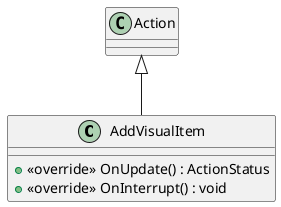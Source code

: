 @startuml
class AddVisualItem {
    + <<override>> OnUpdate() : ActionStatus
    + <<override>> OnInterrupt() : void
}
Action <|-- AddVisualItem
@enduml
